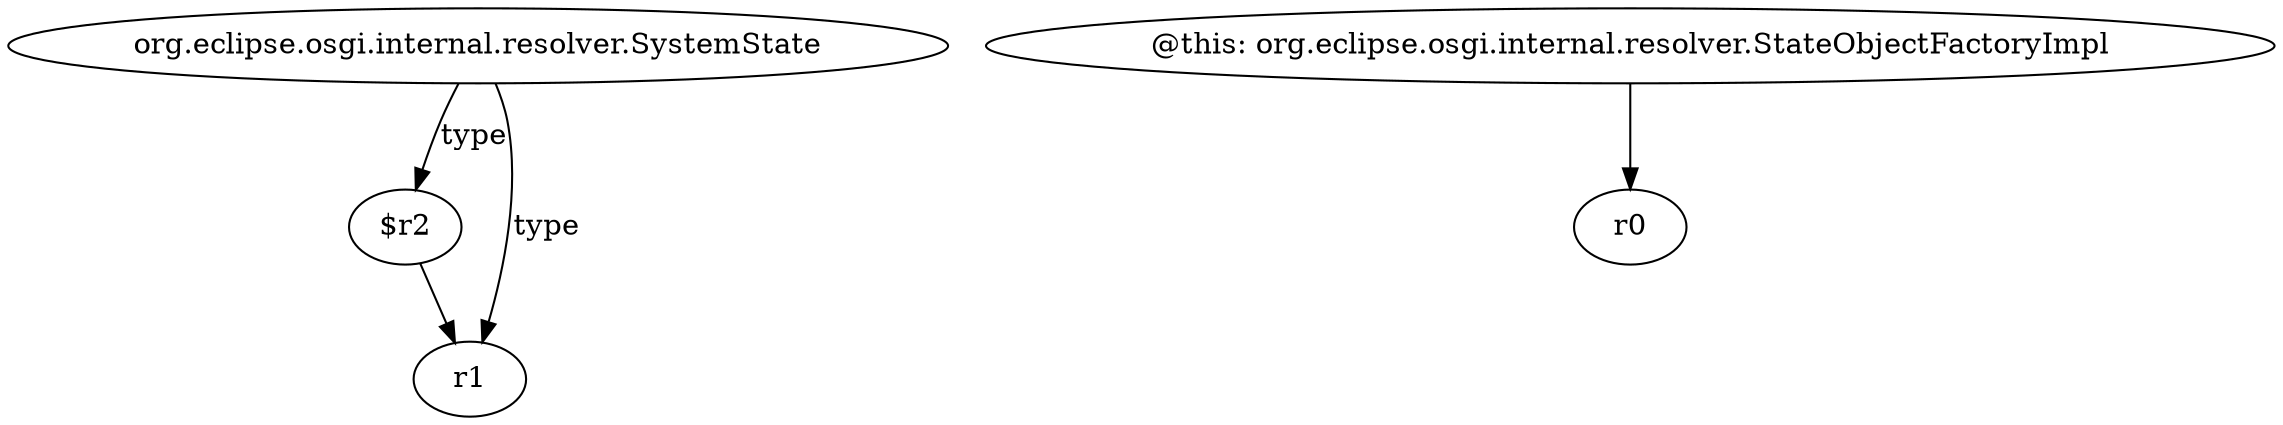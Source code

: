 digraph g {
0[label="$r2"]
1[label="r1"]
0->1[label=""]
2[label="org.eclipse.osgi.internal.resolver.SystemState"]
2->0[label="type"]
3[label="@this: org.eclipse.osgi.internal.resolver.StateObjectFactoryImpl"]
4[label="r0"]
3->4[label=""]
2->1[label="type"]
}